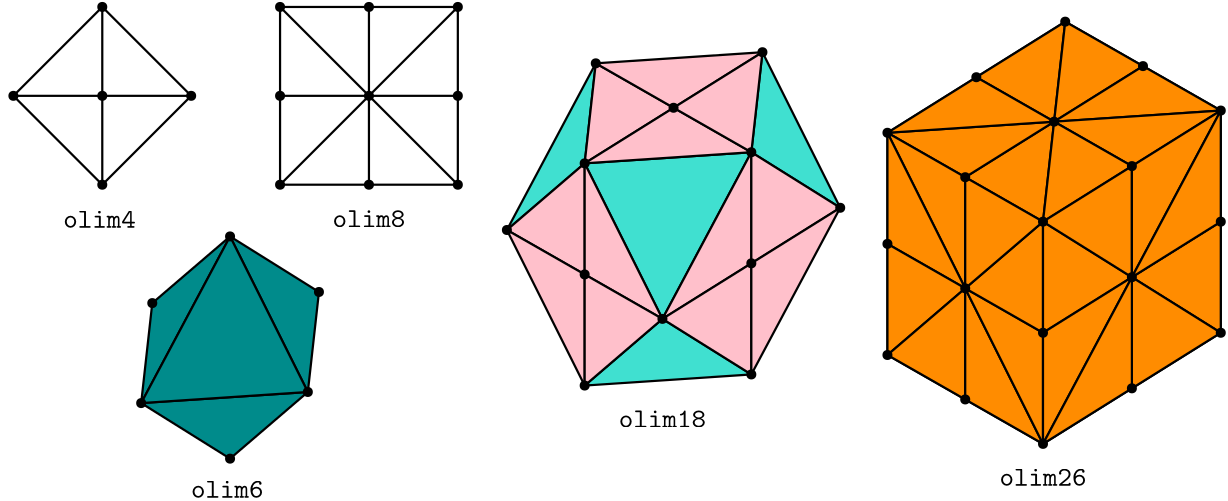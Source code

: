 <?xml version="1.0"?>
<!DOCTYPE ipe SYSTEM "ipe.dtd">
<ipe version="70206" creator="Ipe 7.2.7">
<info created="D:20180830145120" modified="D:20190116142539"/>
<ipestyle name="basic">
<symbol name="arrow/arc(spx)">
<path stroke="sym-stroke" fill="sym-stroke" pen="sym-pen">
0 0 m
-1 0.333 l
-1 -0.333 l
h
</path>
</symbol>
<symbol name="arrow/farc(spx)">
<path stroke="sym-stroke" fill="white" pen="sym-pen">
0 0 m
-1 0.333 l
-1 -0.333 l
h
</path>
</symbol>
<symbol name="arrow/ptarc(spx)">
<path stroke="sym-stroke" fill="sym-stroke" pen="sym-pen">
0 0 m
-1 0.333 l
-0.8 0 l
-1 -0.333 l
h
</path>
</symbol>
<symbol name="arrow/fptarc(spx)">
<path stroke="sym-stroke" fill="white" pen="sym-pen">
0 0 m
-1 0.333 l
-0.8 0 l
-1 -0.333 l
h
</path>
</symbol>
<symbol name="mark/circle(sx)" transformations="translations">
<path fill="sym-stroke">
0.6 0 0 0.6 0 0 e
0.4 0 0 0.4 0 0 e
</path>
</symbol>
<symbol name="mark/disk(sx)" transformations="translations">
<path fill="sym-stroke">
0.6 0 0 0.6 0 0 e
</path>
</symbol>
<symbol name="mark/fdisk(sfx)" transformations="translations">
<group>
<path fill="sym-fill">
0.5 0 0 0.5 0 0 e
</path>
<path fill="sym-stroke" fillrule="eofill">
0.6 0 0 0.6 0 0 e
0.4 0 0 0.4 0 0 e
</path>
</group>
</symbol>
<symbol name="mark/box(sx)" transformations="translations">
<path fill="sym-stroke" fillrule="eofill">
-0.6 -0.6 m
0.6 -0.6 l
0.6 0.6 l
-0.6 0.6 l
h
-0.4 -0.4 m
0.4 -0.4 l
0.4 0.4 l
-0.4 0.4 l
h
</path>
</symbol>
<symbol name="mark/square(sx)" transformations="translations">
<path fill="sym-stroke">
-0.6 -0.6 m
0.6 -0.6 l
0.6 0.6 l
-0.6 0.6 l
h
</path>
</symbol>
<symbol name="mark/fsquare(sfx)" transformations="translations">
<group>
<path fill="sym-fill">
-0.5 -0.5 m
0.5 -0.5 l
0.5 0.5 l
-0.5 0.5 l
h
</path>
<path fill="sym-stroke" fillrule="eofill">
-0.6 -0.6 m
0.6 -0.6 l
0.6 0.6 l
-0.6 0.6 l
h
-0.4 -0.4 m
0.4 -0.4 l
0.4 0.4 l
-0.4 0.4 l
h
</path>
</group>
</symbol>
<symbol name="mark/cross(sx)" transformations="translations">
<group>
<path fill="sym-stroke">
-0.43 -0.57 m
0.57 0.43 l
0.43 0.57 l
-0.57 -0.43 l
h
</path>
<path fill="sym-stroke">
-0.43 0.57 m
0.57 -0.43 l
0.43 -0.57 l
-0.57 0.43 l
h
</path>
</group>
</symbol>
<symbol name="arrow/fnormal(spx)">
<path stroke="sym-stroke" fill="white" pen="sym-pen">
0 0 m
-1 0.333 l
-1 -0.333 l
h
</path>
</symbol>
<symbol name="arrow/pointed(spx)">
<path stroke="sym-stroke" fill="sym-stroke" pen="sym-pen">
0 0 m
-1 0.333 l
-0.8 0 l
-1 -0.333 l
h
</path>
</symbol>
<symbol name="arrow/fpointed(spx)">
<path stroke="sym-stroke" fill="white" pen="sym-pen">
0 0 m
-1 0.333 l
-0.8 0 l
-1 -0.333 l
h
</path>
</symbol>
<symbol name="arrow/linear(spx)">
<path stroke="sym-stroke" pen="sym-pen">
-1 0.333 m
0 0 l
-1 -0.333 l
</path>
</symbol>
<symbol name="arrow/fdouble(spx)">
<path stroke="sym-stroke" fill="white" pen="sym-pen">
0 0 m
-1 0.333 l
-1 -0.333 l
h
-1 0 m
-2 0.333 l
-2 -0.333 l
h
</path>
</symbol>
<symbol name="arrow/double(spx)">
<path stroke="sym-stroke" fill="sym-stroke" pen="sym-pen">
0 0 m
-1 0.333 l
-1 -0.333 l
h
-1 0 m
-2 0.333 l
-2 -0.333 l
h
</path>
</symbol>
<pen name="heavier" value="0.8"/>
<pen name="fat" value="1.2"/>
<pen name="ultrafat" value="2"/>
<symbolsize name="large" value="5"/>
<symbolsize name="small" value="2"/>
<symbolsize name="tiny" value="1.1"/>
<arrowsize name="large" value="10"/>
<arrowsize name="small" value="5"/>
<arrowsize name="tiny" value="3"/>
<color name="red" value="1 0 0"/>
<color name="green" value="0 1 0"/>
<color name="blue" value="0 0 1"/>
<color name="yellow" value="1 1 0"/>
<color name="orange" value="1 0.647 0"/>
<color name="gold" value="1 0.843 0"/>
<color name="purple" value="0.627 0.125 0.941"/>
<color name="gray" value="0.745"/>
<color name="brown" value="0.647 0.165 0.165"/>
<color name="navy" value="0 0 0.502"/>
<color name="pink" value="1 0.753 0.796"/>
<color name="seagreen" value="0.18 0.545 0.341"/>
<color name="turquoise" value="0.251 0.878 0.816"/>
<color name="violet" value="0.933 0.51 0.933"/>
<color name="darkblue" value="0 0 0.545"/>
<color name="darkcyan" value="0 0.545 0.545"/>
<color name="darkgray" value="0.663"/>
<color name="darkgreen" value="0 0.392 0"/>
<color name="darkmagenta" value="0.545 0 0.545"/>
<color name="darkorange" value="1 0.549 0"/>
<color name="darkred" value="0.545 0 0"/>
<color name="lightblue" value="0.678 0.847 0.902"/>
<color name="lightcyan" value="0.878 1 1"/>
<color name="lightgray" value="0.827"/>
<color name="lightgreen" value="0.565 0.933 0.565"/>
<color name="lightyellow" value="1 1 0.878"/>
<dashstyle name="dashed" value="[4] 0"/>
<dashstyle name="dotted" value="[1 3] 0"/>
<dashstyle name="dash dotted" value="[4 2 1 2] 0"/>
<dashstyle name="dash dot dotted" value="[4 2 1 2 1 2] 0"/>
<textsize name="large" value="\large"/>
<textsize name="small" value="\small"/>
<textsize name="tiny" value="\tiny"/>
<textsize name="Large" value="\Large"/>
<textsize name="LARGE" value="\LARGE"/>
<textsize name="huge" value="\huge"/>
<textsize name="Huge" value="\Huge"/>
<textsize name="footnote" value="\footnotesize"/>
<textstyle name="center" begin="\begin{center}" end="\end{center}"/>
<textstyle name="itemize" begin="\begin{itemize}" end="\end{itemize}"/>
<textstyle name="item" begin="\begin{itemize}\item{}" end="\end{itemize}"/>
<gridsize name="4 pts" value="4"/>
<gridsize name="8 pts (~3 mm)" value="8"/>
<gridsize name="16 pts (~6 mm)" value="16"/>
<gridsize name="32 pts (~12 mm)" value="32"/>
<gridsize name="10 pts (~3.5 mm)" value="10"/>
<gridsize name="20 pts (~7 mm)" value="20"/>
<gridsize name="14 pts (~5 mm)" value="14"/>
<gridsize name="28 pts (~10 mm)" value="28"/>
<gridsize name="56 pts (~20 mm)" value="56"/>
<anglesize name="90 deg" value="90"/>
<anglesize name="60 deg" value="60"/>
<anglesize name="45 deg" value="45"/>
<anglesize name="30 deg" value="30"/>
<anglesize name="22.5 deg" value="22.5"/>
<opacity name="10%" value="0.1"/>
<opacity name="30%" value="0.3"/>
<opacity name="50%" value="0.5"/>
<opacity name="75%" value="0.75"/>
<tiling name="falling" angle="-60" step="4" width="1"/>
<tiling name="rising" angle="30" step="4" width="1"/>
</ipestyle>
<page>
<layer name="alpha"/>
<view layers="alpha" active="alpha"/>
<path layer="alpha" matrix="1 0 0 1 40.3423 -110.315" stroke="black" fill="darkcyan" pen="heavier">
76 688 m
108 668 l
136 692 l
76 688 l
</path>
<path matrix="1 0 0 1 40.3423 -110.315" stroke="black" fill="darkcyan" pen="heavier">
108 748 m
80 724 l
76 688 l
108 748 l
</path>
<path matrix="1 0 0 1 40.3423 -110.315" stroke="black" fill="darkcyan" pen="heavier">
108 748 m
140 728 l
136 692 l
108 748 l
</path>
<path matrix="1 0 0 1 200 -64" stroke="black" pen="heavier">
80 764 m
136 732 l
</path>
<path matrix="1 0 0 1 200 -64" stroke="black" pen="heavier">
76 728 m
140 768 l
</path>
<path matrix="1 0 0 1 200 -144" stroke="black" pen="heavier">
80 764 m
136 732 l
</path>
<path matrix="1 0 0 1 200 -144" stroke="black" pen="heavier">
76 728 m
140 768 l
</path>
<path matrix="1 0 0 1 200 -64" stroke="black" pen="heavier">
76 728 m
76 648 l
</path>
<path matrix="1 0 0 1 200 -64" stroke="black" pen="heavier">
136 732 m
136 652 l
</path>
<path matrix="1 0 0 1 200 -64" stroke="black" pen="heavier">
140 768 m
140 688 l
</path>
<path matrix="1 0 0 1 200 -64" stroke="black" pen="heavier">
80 764 m
80 684 l
</path>
<path matrix="1 0 0 1 200 -64" stroke="black" pen="heavier">
168 712 m
104 672 l
</path>
<path matrix="1 0 0 1 200 -64" stroke="black" pen="heavier">
104 672 m
48 704 l
112 744 l
168 712 l
</path>
<path matrix="1 0 0 1 337 -69" stroke="black" pen="heavier">
48 744 m
112 784 l
168 752 l
104 712 l
48 744 l
</path>
<path matrix="1 0 0 1 337 -69" stroke="black" pen="heavier">
80 764 m
136 732 l
</path>
<path matrix="1 0 0 1 337 -69" stroke="black" pen="heavier">
76 728 m
140 768 l
</path>
<path matrix="1 0 0 1 337 -69" stroke="black" pen="heavier">
168 752 m
168 672 l
</path>
<path matrix="1 0 0 1 337 -149" stroke="black" pen="heavier">
48 744 m
112 784 l
168 752 l
104 712 l
48 744 l
</path>
<path matrix="1 0 0 1 337 -149" stroke="black" pen="heavier">
80 764 m
136 732 l
</path>
<path matrix="1 0 0 1 337 -149" stroke="black" pen="heavier">
76 728 m
140 768 l
</path>
<path matrix="1 0 0 1 337 -69" stroke="black" pen="heavier">
104 712 m
104 632 l
</path>
<path matrix="1 0 0 1 337 -69" stroke="black" pen="heavier">
48 744 m
48 664 l
</path>
<path matrix="1 0 0 1 337 -69" stroke="black" pen="heavier">
112 784 m
112 704 l
</path>
<path matrix="1 0 0 1 337 -69" stroke="black" pen="heavier">
76 728 m
76 648 l
</path>
<path matrix="1 0 0 1 337 -69" stroke="black" pen="heavier">
136 732 m
136 652 l
</path>
<path matrix="1 0 0 1 337 -69" stroke="black" pen="heavier">
140 768 m
140 688 l
</path>
<path matrix="1 0 0 1 337 -69" stroke="black" pen="heavier">
80 764 m
80 684 l
</path>
<path matrix="1 0 0 1 337 -69" stroke="black" pen="heavier">
168 712 m
104 672 l
</path>
<path matrix="1 0 0 1 337 -69" stroke="black" pen="heavier">
104 672 m
48 704 l
112 744 l
168 712 l
</path>
<path matrix="1 0 0 1 40.3423 -110.315" stroke="black" fill="darkcyan" pen="heavier">
108 748 m
76 688 l
136 692 l
108 748 l
</path>
<path matrix="1 0 0 1 64 -64" stroke="black" fill="turquoise" pen="heavier">
212 728 m
240 672 l
272 732 l
212 728 l
</path>
<path matrix="1 0 0 1 64 -64" stroke="black" fill="turquoise" pen="heavier">
272 732 m
276 768 l
304 712 l
272 732 l
</path>
<path matrix="1 0 0 1 64 -64" stroke="black" fill="turquoise" pen="heavier">
240 672 m
272 652 l
212 648 l
240 672 l
</path>
<path matrix="1 0 0 1 64 -64" stroke="black" fill="turquoise" pen="heavier">
184 704 m
212 728 l
216 764 l
184 704 l
</path>
<path matrix="1 0 0 1 64 -64" stroke="black" fill="pink" pen="heavier">
216 764 m
244 748 l
212 728 l
216 764 l
</path>
<path matrix="1 0 0 1 64 -64" stroke="black" fill="pink" pen="heavier">
216 764 m
276 768 l
244 748 l
216 764 l
</path>
<path matrix="1 0 0 1 64 -64" stroke="black" fill="pink" pen="heavier">
244 748 m
212 728 l
272 732 l
244 748 l
</path>
<path matrix="1 0 0 1 64 -64" stroke="black" fill="pink" pen="heavier">
272 732 m
276 768 l
244 748 l
272 732 l
</path>
<path matrix="1 0 0 1 64 -64" stroke="black" fill="pink" pen="heavier">
184 704 m
212 688 l
212 728 l
184 704 l
</path>
<path matrix="1 0 0 1 64 -64" stroke="black" fill="pink" pen="heavier">
212 728 m
240 672 l
212 688 l
212 728 l
</path>
<path matrix="1 0 0 1 64 -64" stroke="black" fill="pink" pen="heavier">
184 704 m
212 648 l
212 688 l
184 704 l
</path>
<path matrix="1 0 0 1 64 -64" stroke="black" fill="pink" pen="heavier">
212 648 m
240 672 l
212 688 l
212 648 l
</path>
<path matrix="1 0 0 1 64 -64" stroke="black" fill="pink" pen="heavier">
240 672 m
272 732 l
272 692 l
240 672 l
</path>
<path matrix="1 0 0 1 64 -64" stroke="black" fill="pink" pen="heavier">
240 672 m
272 652 l
272 692 l
240 672 l
</path>
<path matrix="1 0 0 1 64 -64" stroke="black" fill="pink" pen="heavier">
272 732 m
272 692 l
304 712 l
272 732 l
</path>
<path matrix="1 0 0 1 64 -64" stroke="black" fill="pink" pen="heavier">
272 692 m
272 652 l
304 712 l
272 692 l
</path>
<path matrix="1 0 0 1 65 -69" stroke="black" fill="darkorange" pen="heavier">
384 784 m
352 764 l
380 748 l
384 784 l
</path>
<path matrix="1 0 0 1 65 -69" stroke="black" fill="darkorange" pen="heavier">
384 784 m
380 748 l
412 768 l
384 784 l
</path>
<path matrix="1 0 0 1 65 -69" stroke="black" fill="darkorange" pen="heavier">
380 748 m
440 752 l
412 768 l
380 748 l
</path>
<path matrix="1 0 0 1 65 -69" stroke="black" fill="darkorange" pen="heavier">
380 748 m
408 732 l
440 752 l
380 748 l
</path>
<path matrix="1 0 0 1 65 -69" stroke="black" fill="darkorange" pen="heavier">
380 748 m
348 728 l
376 712 l
380 748 l
</path>
<path matrix="1 0 0 1 65 -69" stroke="black" fill="darkorange" pen="heavier">
380 748 m
408 732 l
376 712 l
380 748 l
</path>
<path matrix="1 0 0 1 65 -69" stroke="black" fill="darkorange" pen="heavier">
380 748 m
348 728 l
320 744 l
380 748 l
</path>
<path matrix="1 0 0 1 65 -69" stroke="black" fill="darkorange" pen="heavier">
380 748 m
320 744 l
352 764 l
380 748 l
</path>
<path matrix="1 0 0 1 65 -69" stroke="black" fill="darkorange" pen="heavier">
348 688 m
320 744 l
348 728 l
348 688 l
</path>
<path matrix="1 0 0 1 65 -69" stroke="black" fill="darkorange" pen="heavier">
348 688 m
320 704 l
320 744 l
348 688 l
</path>
<path matrix="1 0 0 1 65 -69" stroke="black" fill="darkorange" pen="heavier">
348 688 m
320 664 l
320 704 l
348 688 l
</path>
<path matrix="1 0 0 1 65 -69" stroke="black" fill="darkorange" pen="heavier">
348 688 m
348 648 l
320 664 l
348 688 l
</path>
<path matrix="1 0 0 1 65 -69" stroke="black" fill="darkorange" pen="heavier">
348 688 m
376 632 l
348 648 l
348 688 l
</path>
<path matrix="1 0 0 1 65 -69" stroke="black" fill="darkorange" pen="heavier">
348 688 m
376 672 l
376 632 l
348 688 l
</path>
<path matrix="1 0 0 1 65 -69" stroke="black" fill="darkorange" pen="heavier">
348 688 m
376 712 l
376 672 l
348 688 l
</path>
<path matrix="1 0 0 1 65 -69" stroke="black" fill="darkorange" pen="heavier">
348 688 m
348 728 l
376 712 l
348 688 l
</path>
<path matrix="1 0 0 1 65 -69" stroke="black" fill="darkorange" pen="heavier">
408 692 m
376 672 l
376 712 l
408 692 l
</path>
<path matrix="1 0 0 1 65 -69" stroke="black" fill="darkorange" pen="heavier">
408 692 m
408 732 l
376 712 l
408 692 l
</path>
<path matrix="1 0 0 1 65 -69" stroke="black" fill="darkorange" pen="heavier">
408 692 m
440 672 l
440 712 l
408 692 l
</path>
<path matrix="1 0 0 1 65 -69" stroke="black" fill="darkorange" pen="heavier">
408 692 m
376 672 l
376 632 l
408 692 l
</path>
<path matrix="1 0 0 1 65 -69" stroke="black" fill="darkorange" pen="heavier">
408 692 m
440 752 l
408 732 l
408 692 l
</path>
<path matrix="1 0 0 1 65 -69" stroke="black" fill="darkorange" pen="heavier">
408 692 m
408 652 l
440 672 l
408 692 l
</path>
<path matrix="1 0 0 1 65 -69" stroke="black" fill="darkorange" pen="heavier">
408 692 m
376 632 l
408 652 l
408 692 l
</path>
<path matrix="1 0 0 1 65 -69" stroke="black" fill="darkorange" pen="heavier">
408 692 m
440 712 l
440 752 l
408 692 l
</path>
<use matrix="1 0 0 1 40.3423 -110.315" name="mark/disk(sx)" pos="76 688" size="normal" stroke="black"/>
<use matrix="1 0 0 1 40.3423 -110.315" name="mark/disk(sx)" pos="80 724" size="normal" stroke="black"/>
<use matrix="1 0 0 1 40.3423 -110.315" name="mark/disk(sx)" pos="108 748" size="normal" stroke="black"/>
<use matrix="1 0 0 1 40.3423 -110.315" name="mark/disk(sx)" pos="136 692" size="normal" stroke="black"/>
<use matrix="1 0 0 1 40.3423 -110.315" name="mark/disk(sx)" pos="108 668" size="normal" stroke="black"/>
<use matrix="1 0 0 1 40.3423 -110.315" name="mark/disk(sx)" pos="140 728" size="normal" stroke="black"/>
<use matrix="1 0 0 1 64 -64" name="mark/disk(sx)" pos="212 728" size="normal" stroke="black"/>
<use matrix="1 0 0 1 64 -64" name="mark/disk(sx)" pos="184 704" size="normal" stroke="black"/>
<use matrix="1 0 0 1 64 -64" name="mark/disk(sx)" pos="216 764" size="normal" stroke="black"/>
<use matrix="1 0 0 1 64 -64" name="mark/disk(sx)" pos="244 748" size="normal" stroke="black"/>
<use matrix="1 0 0 1 64 -64" name="mark/disk(sx)" pos="272 732" size="normal" stroke="black"/>
<use matrix="1 0 0 1 64 -64" name="mark/disk(sx)" pos="276 768" size="normal" stroke="black"/>
<use matrix="1 0 0 1 64 -64" name="mark/disk(sx)" pos="304 712" size="normal" stroke="black"/>
<use matrix="1 0 0 1 64 -64" name="mark/disk(sx)" pos="272 692" size="normal" stroke="black"/>
<use matrix="1 0 0 1 64 -64" name="mark/disk(sx)" pos="240 672" size="normal" stroke="black"/>
<use matrix="1 0 0 1 64 -64" name="mark/disk(sx)" pos="212 688" size="normal" stroke="black"/>
<use matrix="1 0 0 1 64 -64" name="mark/disk(sx)" pos="212 648" size="normal" stroke="black"/>
<use matrix="1 0 0 1 64 -64" name="mark/disk(sx)" pos="272 652" size="normal" stroke="black"/>
<use matrix="1 0 0 1 65 -69" name="mark/disk(sx)" pos="320 744" size="normal" stroke="black"/>
<use matrix="1 0 0 1 65 -69" name="mark/disk(sx)" pos="320 704" size="normal" stroke="black"/>
<use matrix="1 0 0 1 65 -69" name="mark/disk(sx)" pos="320 664" size="normal" stroke="black"/>
<use matrix="1 0 0 1 65 -69" name="mark/disk(sx)" pos="348 648" size="normal" stroke="black"/>
<use matrix="1 0 0 1 65 -69" name="mark/disk(sx)" pos="376 632" size="normal" stroke="black"/>
<use matrix="1 0 0 1 65 -69" name="mark/disk(sx)" pos="408 652" size="normal" stroke="black"/>
<use matrix="1 0 0 1 65 -69" name="mark/disk(sx)" pos="440 672" size="normal" stroke="black"/>
<use matrix="1 0 0 1 65 -69" name="mark/disk(sx)" pos="440 712" size="normal" stroke="black"/>
<use matrix="1 0 0 1 65 -69" name="mark/disk(sx)" pos="440 752" size="normal" stroke="black"/>
<use matrix="1 0 0 1 65 -69" name="mark/disk(sx)" pos="412 768" size="normal" stroke="black"/>
<use matrix="1 0 0 1 65 -69" name="mark/disk(sx)" pos="384 784" size="normal" stroke="black"/>
<use matrix="1 0 0 1 65 -69" name="mark/disk(sx)" pos="352 764" size="normal" stroke="black"/>
<use matrix="1 0 0 1 65 -69" name="mark/disk(sx)" pos="380 748" size="normal" stroke="black"/>
<use matrix="1 0 0 1 65 -69" name="mark/disk(sx)" pos="348 728" size="normal" stroke="black"/>
<use matrix="1 0 0 1 65 -69" name="mark/disk(sx)" pos="348 688" size="normal" stroke="black"/>
<use matrix="1 0 0 1 65 -69" name="mark/disk(sx)" pos="376 672" size="normal" stroke="black"/>
<use matrix="1 0 0 1 65 -69" name="mark/disk(sx)" pos="408 692" size="normal" stroke="black"/>
<use matrix="1 0 0 1 65 -69" name="mark/disk(sx)" pos="408 732" size="normal" stroke="black"/>
<use matrix="1 0 0 1 65 -69" name="mark/disk(sx)" pos="376 712" size="normal" stroke="black"/>
<text matrix="1 0 0 1 43.3423 -78.3155" transformations="translations" pos="80 628" stroke="black" type="minipage" width="48" height="5.538" depth="0.55" valign="top" style="center">\texttt{olim6}</text>
<text matrix="1 0 0 1 64 -53" transformations="translations" pos="216 628" stroke="black" type="minipage" width="48" height="5.538" depth="0.55" valign="top" style="center">\texttt{olim18}</text>
<text matrix="1 0 0 1 65 -74" transformations="translations" pos="352 628" stroke="black" type="minipage" width="48" height="5.538" depth="0.55" valign="top" style="center">\texttt{olim26}</text>
<text matrix="1 0 0 1 -43.9948 -0.973226" transformations="translations" pos="110.516 647.83" stroke="black" type="minipage" width="69.6879" height="5.538" depth="0.55" valign="top" style="center">\texttt{olim4}</text>
<text matrix="1 0 0 1 -60.2142 -7.86133" transformations="translations" pos="245.48 654.975" stroke="black" type="minipage" width="49.333" height="5.538" depth="0.55" valign="top">\texttt{olim8}</text>
<path matrix="1 0 0 1 -57.6577 -15.7012" stroke="black" pen="heavier">
160 736 m
128 704 l
160 672 l
192 704 l
160 736 l
160 672 l
</path>
<path matrix="1 0 0 1 -57.6577 -15.7012" stroke="black" pen="heavier">
128 704 m
192 704 l
</path>
<path matrix="1 0 0 1 -57.6577 -15.7012" stroke="black" pen="heavier">
224 736 m
224 672 l
288 672 l
288 736 l
224 736 l
288 672 l
</path>
<path matrix="1 0 0 1 -57.6577 -15.7012" stroke="black" pen="heavier">
224 672 m
288 736 l
</path>
<path matrix="1 0 0 1 -57.6577 -15.7012" stroke="black" pen="heavier">
288 704 m
224 704 l
</path>
<path matrix="1 0 0 1 -57.6577 -15.7012" stroke="black" pen="heavier">
256 736 m
256 672 l
</path>
<use matrix="1 0 0 1 -57.6577 -15.7012" name="mark/disk(sx)" pos="160 736" size="normal" stroke="black"/>
<use matrix="1 0 0 1 -57.6577 -15.7012" name="mark/disk(sx)" pos="160 672" size="normal" stroke="black"/>
<use matrix="1 0 0 1 -57.6577 -15.7012" name="mark/disk(sx)" pos="160 704" size="normal" stroke="black"/>
<use matrix="1 0 0 1 -57.6577 -15.7012" name="mark/disk(sx)" pos="192 704" size="normal" stroke="black"/>
<use matrix="1 0 0 1 -57.6577 -15.7012" name="mark/disk(sx)" pos="224 736" size="normal" stroke="black"/>
<use matrix="1 0 0 1 -57.6577 -15.7012" name="mark/disk(sx)" pos="256 736" size="normal" stroke="black"/>
<use matrix="1 0 0 1 -57.6577 -15.7012" name="mark/disk(sx)" pos="256 704" size="normal" stroke="black"/>
<use matrix="1 0 0 1 -57.6577 -15.7012" name="mark/disk(sx)" pos="224 704" size="normal" stroke="black"/>
<use matrix="1 0 0 1 -57.6577 -15.7012" name="mark/disk(sx)" pos="224 672" size="normal" stroke="black"/>
<use matrix="1 0 0 1 -57.6577 -15.7012" name="mark/disk(sx)" pos="256 672" size="normal" stroke="black"/>
<use matrix="1 0 0 1 -57.6577 -15.7012" name="mark/disk(sx)" pos="288 672" size="normal" stroke="black"/>
<use matrix="1 0 0 1 -57.6577 -15.7012" name="mark/disk(sx)" pos="288 704" size="normal" stroke="black"/>
<use matrix="1 0 0 1 -57.6577 -15.7012" name="mark/disk(sx)" pos="288 736" size="normal" stroke="black"/>
<use matrix="1 0 0 1 6.34225 -15.7012" name="mark/disk(sx)" pos="64 704" size="normal" stroke="black"/>
</page>
</ipe>
